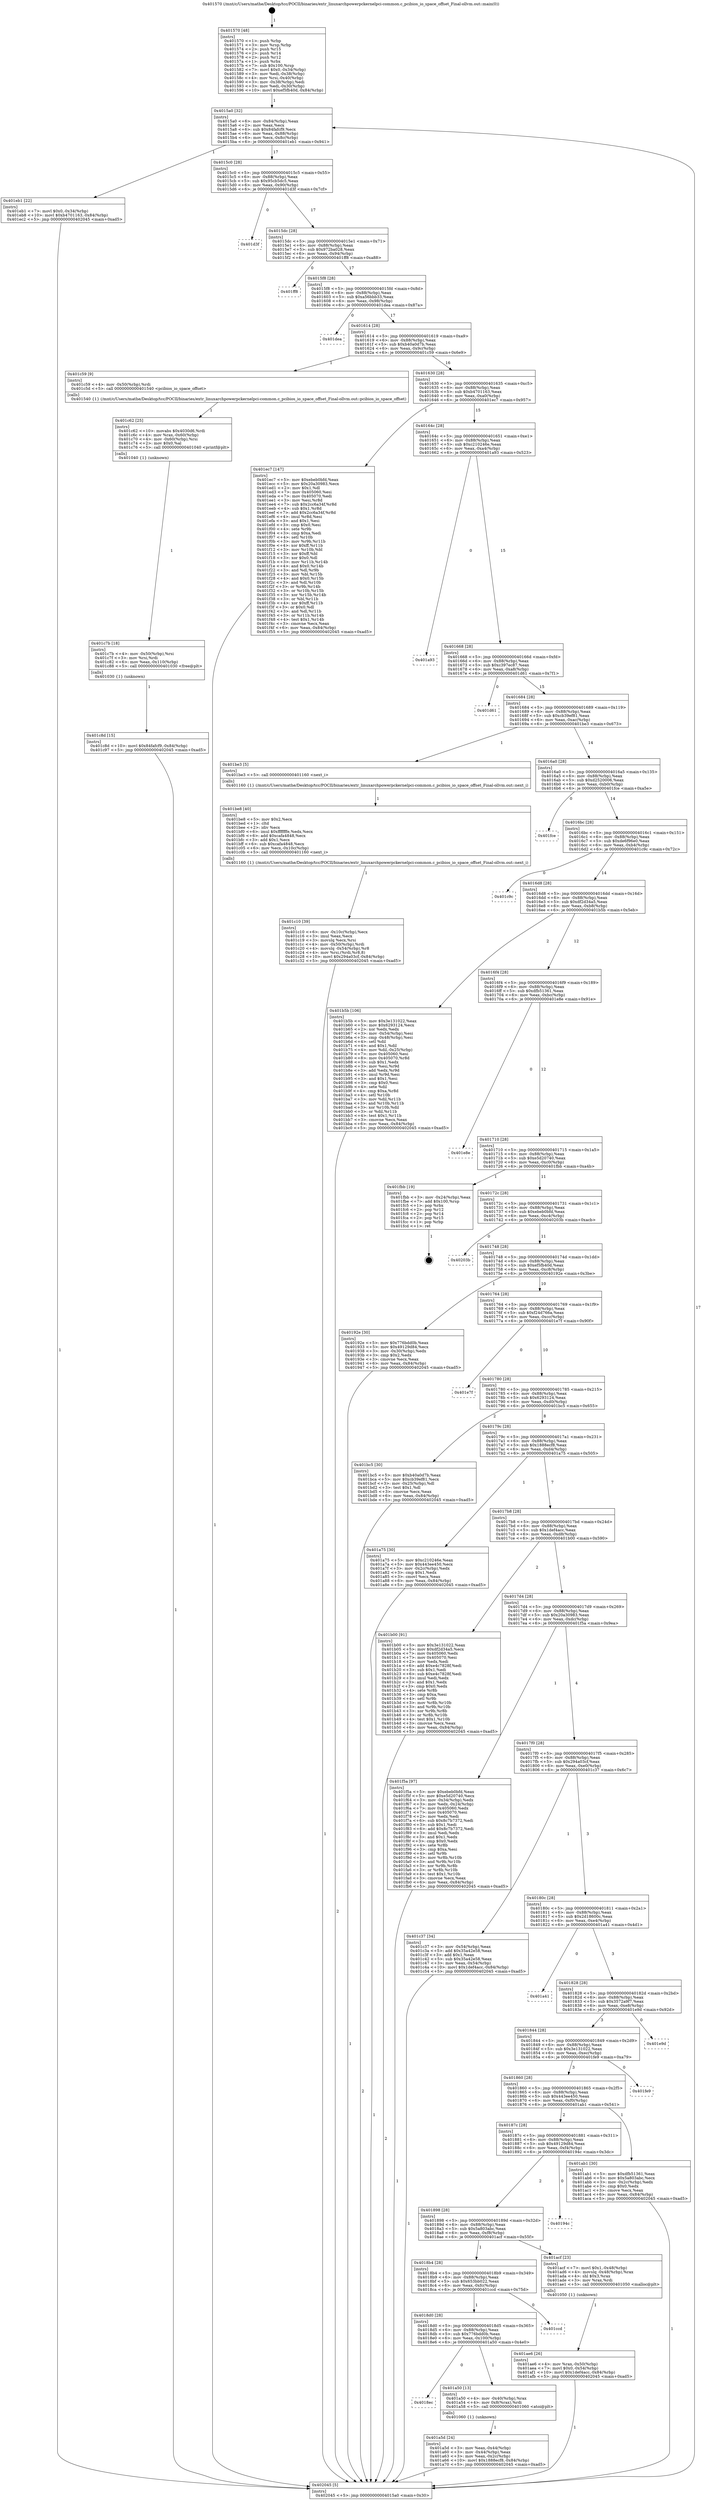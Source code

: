 digraph "0x401570" {
  label = "0x401570 (/mnt/c/Users/mathe/Desktop/tcc/POCII/binaries/extr_linuxarchpowerpckernelpci-common.c_pcibios_io_space_offset_Final-ollvm.out::main(0))"
  labelloc = "t"
  node[shape=record]

  Entry [label="",width=0.3,height=0.3,shape=circle,fillcolor=black,style=filled]
  "0x4015a0" [label="{
     0x4015a0 [32]\l
     | [instrs]\l
     &nbsp;&nbsp;0x4015a0 \<+6\>: mov -0x84(%rbp),%eax\l
     &nbsp;&nbsp;0x4015a6 \<+2\>: mov %eax,%ecx\l
     &nbsp;&nbsp;0x4015a8 \<+6\>: sub $0x84fafcf9,%ecx\l
     &nbsp;&nbsp;0x4015ae \<+6\>: mov %eax,-0x88(%rbp)\l
     &nbsp;&nbsp;0x4015b4 \<+6\>: mov %ecx,-0x8c(%rbp)\l
     &nbsp;&nbsp;0x4015ba \<+6\>: je 0000000000401eb1 \<main+0x941\>\l
  }"]
  "0x401eb1" [label="{
     0x401eb1 [22]\l
     | [instrs]\l
     &nbsp;&nbsp;0x401eb1 \<+7\>: movl $0x0,-0x34(%rbp)\l
     &nbsp;&nbsp;0x401eb8 \<+10\>: movl $0xb4701163,-0x84(%rbp)\l
     &nbsp;&nbsp;0x401ec2 \<+5\>: jmp 0000000000402045 \<main+0xad5\>\l
  }"]
  "0x4015c0" [label="{
     0x4015c0 [28]\l
     | [instrs]\l
     &nbsp;&nbsp;0x4015c0 \<+5\>: jmp 00000000004015c5 \<main+0x55\>\l
     &nbsp;&nbsp;0x4015c5 \<+6\>: mov -0x88(%rbp),%eax\l
     &nbsp;&nbsp;0x4015cb \<+5\>: sub $0x95cb5dc5,%eax\l
     &nbsp;&nbsp;0x4015d0 \<+6\>: mov %eax,-0x90(%rbp)\l
     &nbsp;&nbsp;0x4015d6 \<+6\>: je 0000000000401d3f \<main+0x7cf\>\l
  }"]
  Exit [label="",width=0.3,height=0.3,shape=circle,fillcolor=black,style=filled,peripheries=2]
  "0x401d3f" [label="{
     0x401d3f\l
  }", style=dashed]
  "0x4015dc" [label="{
     0x4015dc [28]\l
     | [instrs]\l
     &nbsp;&nbsp;0x4015dc \<+5\>: jmp 00000000004015e1 \<main+0x71\>\l
     &nbsp;&nbsp;0x4015e1 \<+6\>: mov -0x88(%rbp),%eax\l
     &nbsp;&nbsp;0x4015e7 \<+5\>: sub $0x972ba028,%eax\l
     &nbsp;&nbsp;0x4015ec \<+6\>: mov %eax,-0x94(%rbp)\l
     &nbsp;&nbsp;0x4015f2 \<+6\>: je 0000000000401ff8 \<main+0xa88\>\l
  }"]
  "0x401c8d" [label="{
     0x401c8d [15]\l
     | [instrs]\l
     &nbsp;&nbsp;0x401c8d \<+10\>: movl $0x84fafcf9,-0x84(%rbp)\l
     &nbsp;&nbsp;0x401c97 \<+5\>: jmp 0000000000402045 \<main+0xad5\>\l
  }"]
  "0x401ff8" [label="{
     0x401ff8\l
  }", style=dashed]
  "0x4015f8" [label="{
     0x4015f8 [28]\l
     | [instrs]\l
     &nbsp;&nbsp;0x4015f8 \<+5\>: jmp 00000000004015fd \<main+0x8d\>\l
     &nbsp;&nbsp;0x4015fd \<+6\>: mov -0x88(%rbp),%eax\l
     &nbsp;&nbsp;0x401603 \<+5\>: sub $0xa56bbb33,%eax\l
     &nbsp;&nbsp;0x401608 \<+6\>: mov %eax,-0x98(%rbp)\l
     &nbsp;&nbsp;0x40160e \<+6\>: je 0000000000401dea \<main+0x87a\>\l
  }"]
  "0x401c7b" [label="{
     0x401c7b [18]\l
     | [instrs]\l
     &nbsp;&nbsp;0x401c7b \<+4\>: mov -0x50(%rbp),%rsi\l
     &nbsp;&nbsp;0x401c7f \<+3\>: mov %rsi,%rdi\l
     &nbsp;&nbsp;0x401c82 \<+6\>: mov %eax,-0x110(%rbp)\l
     &nbsp;&nbsp;0x401c88 \<+5\>: call 0000000000401030 \<free@plt\>\l
     | [calls]\l
     &nbsp;&nbsp;0x401030 \{1\} (unknown)\l
  }"]
  "0x401dea" [label="{
     0x401dea\l
  }", style=dashed]
  "0x401614" [label="{
     0x401614 [28]\l
     | [instrs]\l
     &nbsp;&nbsp;0x401614 \<+5\>: jmp 0000000000401619 \<main+0xa9\>\l
     &nbsp;&nbsp;0x401619 \<+6\>: mov -0x88(%rbp),%eax\l
     &nbsp;&nbsp;0x40161f \<+5\>: sub $0xb40a0d7b,%eax\l
     &nbsp;&nbsp;0x401624 \<+6\>: mov %eax,-0x9c(%rbp)\l
     &nbsp;&nbsp;0x40162a \<+6\>: je 0000000000401c59 \<main+0x6e9\>\l
  }"]
  "0x401c62" [label="{
     0x401c62 [25]\l
     | [instrs]\l
     &nbsp;&nbsp;0x401c62 \<+10\>: movabs $0x4030d6,%rdi\l
     &nbsp;&nbsp;0x401c6c \<+4\>: mov %rax,-0x60(%rbp)\l
     &nbsp;&nbsp;0x401c70 \<+4\>: mov -0x60(%rbp),%rsi\l
     &nbsp;&nbsp;0x401c74 \<+2\>: mov $0x0,%al\l
     &nbsp;&nbsp;0x401c76 \<+5\>: call 0000000000401040 \<printf@plt\>\l
     | [calls]\l
     &nbsp;&nbsp;0x401040 \{1\} (unknown)\l
  }"]
  "0x401c59" [label="{
     0x401c59 [9]\l
     | [instrs]\l
     &nbsp;&nbsp;0x401c59 \<+4\>: mov -0x50(%rbp),%rdi\l
     &nbsp;&nbsp;0x401c5d \<+5\>: call 0000000000401540 \<pcibios_io_space_offset\>\l
     | [calls]\l
     &nbsp;&nbsp;0x401540 \{1\} (/mnt/c/Users/mathe/Desktop/tcc/POCII/binaries/extr_linuxarchpowerpckernelpci-common.c_pcibios_io_space_offset_Final-ollvm.out::pcibios_io_space_offset)\l
  }"]
  "0x401630" [label="{
     0x401630 [28]\l
     | [instrs]\l
     &nbsp;&nbsp;0x401630 \<+5\>: jmp 0000000000401635 \<main+0xc5\>\l
     &nbsp;&nbsp;0x401635 \<+6\>: mov -0x88(%rbp),%eax\l
     &nbsp;&nbsp;0x40163b \<+5\>: sub $0xb4701163,%eax\l
     &nbsp;&nbsp;0x401640 \<+6\>: mov %eax,-0xa0(%rbp)\l
     &nbsp;&nbsp;0x401646 \<+6\>: je 0000000000401ec7 \<main+0x957\>\l
  }"]
  "0x401c10" [label="{
     0x401c10 [39]\l
     | [instrs]\l
     &nbsp;&nbsp;0x401c10 \<+6\>: mov -0x10c(%rbp),%ecx\l
     &nbsp;&nbsp;0x401c16 \<+3\>: imul %eax,%ecx\l
     &nbsp;&nbsp;0x401c19 \<+3\>: movslq %ecx,%rsi\l
     &nbsp;&nbsp;0x401c1c \<+4\>: mov -0x50(%rbp),%rdi\l
     &nbsp;&nbsp;0x401c20 \<+4\>: movslq -0x54(%rbp),%r8\l
     &nbsp;&nbsp;0x401c24 \<+4\>: mov %rsi,(%rdi,%r8,8)\l
     &nbsp;&nbsp;0x401c28 \<+10\>: movl $0x294a03cf,-0x84(%rbp)\l
     &nbsp;&nbsp;0x401c32 \<+5\>: jmp 0000000000402045 \<main+0xad5\>\l
  }"]
  "0x401ec7" [label="{
     0x401ec7 [147]\l
     | [instrs]\l
     &nbsp;&nbsp;0x401ec7 \<+5\>: mov $0xebeb0bfd,%eax\l
     &nbsp;&nbsp;0x401ecc \<+5\>: mov $0x20a30983,%ecx\l
     &nbsp;&nbsp;0x401ed1 \<+2\>: mov $0x1,%dl\l
     &nbsp;&nbsp;0x401ed3 \<+7\>: mov 0x405060,%esi\l
     &nbsp;&nbsp;0x401eda \<+7\>: mov 0x405070,%edi\l
     &nbsp;&nbsp;0x401ee1 \<+3\>: mov %esi,%r8d\l
     &nbsp;&nbsp;0x401ee4 \<+7\>: sub $0x2cc6a34f,%r8d\l
     &nbsp;&nbsp;0x401eeb \<+4\>: sub $0x1,%r8d\l
     &nbsp;&nbsp;0x401eef \<+7\>: add $0x2cc6a34f,%r8d\l
     &nbsp;&nbsp;0x401ef6 \<+4\>: imul %r8d,%esi\l
     &nbsp;&nbsp;0x401efa \<+3\>: and $0x1,%esi\l
     &nbsp;&nbsp;0x401efd \<+3\>: cmp $0x0,%esi\l
     &nbsp;&nbsp;0x401f00 \<+4\>: sete %r9b\l
     &nbsp;&nbsp;0x401f04 \<+3\>: cmp $0xa,%edi\l
     &nbsp;&nbsp;0x401f07 \<+4\>: setl %r10b\l
     &nbsp;&nbsp;0x401f0b \<+3\>: mov %r9b,%r11b\l
     &nbsp;&nbsp;0x401f0e \<+4\>: xor $0xff,%r11b\l
     &nbsp;&nbsp;0x401f12 \<+3\>: mov %r10b,%bl\l
     &nbsp;&nbsp;0x401f15 \<+3\>: xor $0xff,%bl\l
     &nbsp;&nbsp;0x401f18 \<+3\>: xor $0x0,%dl\l
     &nbsp;&nbsp;0x401f1b \<+3\>: mov %r11b,%r14b\l
     &nbsp;&nbsp;0x401f1e \<+4\>: and $0x0,%r14b\l
     &nbsp;&nbsp;0x401f22 \<+3\>: and %dl,%r9b\l
     &nbsp;&nbsp;0x401f25 \<+3\>: mov %bl,%r15b\l
     &nbsp;&nbsp;0x401f28 \<+4\>: and $0x0,%r15b\l
     &nbsp;&nbsp;0x401f2c \<+3\>: and %dl,%r10b\l
     &nbsp;&nbsp;0x401f2f \<+3\>: or %r9b,%r14b\l
     &nbsp;&nbsp;0x401f32 \<+3\>: or %r10b,%r15b\l
     &nbsp;&nbsp;0x401f35 \<+3\>: xor %r15b,%r14b\l
     &nbsp;&nbsp;0x401f38 \<+3\>: or %bl,%r11b\l
     &nbsp;&nbsp;0x401f3b \<+4\>: xor $0xff,%r11b\l
     &nbsp;&nbsp;0x401f3f \<+3\>: or $0x0,%dl\l
     &nbsp;&nbsp;0x401f42 \<+3\>: and %dl,%r11b\l
     &nbsp;&nbsp;0x401f45 \<+3\>: or %r11b,%r14b\l
     &nbsp;&nbsp;0x401f48 \<+4\>: test $0x1,%r14b\l
     &nbsp;&nbsp;0x401f4c \<+3\>: cmovne %ecx,%eax\l
     &nbsp;&nbsp;0x401f4f \<+6\>: mov %eax,-0x84(%rbp)\l
     &nbsp;&nbsp;0x401f55 \<+5\>: jmp 0000000000402045 \<main+0xad5\>\l
  }"]
  "0x40164c" [label="{
     0x40164c [28]\l
     | [instrs]\l
     &nbsp;&nbsp;0x40164c \<+5\>: jmp 0000000000401651 \<main+0xe1\>\l
     &nbsp;&nbsp;0x401651 \<+6\>: mov -0x88(%rbp),%eax\l
     &nbsp;&nbsp;0x401657 \<+5\>: sub $0xc210246e,%eax\l
     &nbsp;&nbsp;0x40165c \<+6\>: mov %eax,-0xa4(%rbp)\l
     &nbsp;&nbsp;0x401662 \<+6\>: je 0000000000401a93 \<main+0x523\>\l
  }"]
  "0x401be8" [label="{
     0x401be8 [40]\l
     | [instrs]\l
     &nbsp;&nbsp;0x401be8 \<+5\>: mov $0x2,%ecx\l
     &nbsp;&nbsp;0x401bed \<+1\>: cltd\l
     &nbsp;&nbsp;0x401bee \<+2\>: idiv %ecx\l
     &nbsp;&nbsp;0x401bf0 \<+6\>: imul $0xfffffffe,%edx,%ecx\l
     &nbsp;&nbsp;0x401bf6 \<+6\>: add $0xcafa4848,%ecx\l
     &nbsp;&nbsp;0x401bfc \<+3\>: add $0x1,%ecx\l
     &nbsp;&nbsp;0x401bff \<+6\>: sub $0xcafa4848,%ecx\l
     &nbsp;&nbsp;0x401c05 \<+6\>: mov %ecx,-0x10c(%rbp)\l
     &nbsp;&nbsp;0x401c0b \<+5\>: call 0000000000401160 \<next_i\>\l
     | [calls]\l
     &nbsp;&nbsp;0x401160 \{1\} (/mnt/c/Users/mathe/Desktop/tcc/POCII/binaries/extr_linuxarchpowerpckernelpci-common.c_pcibios_io_space_offset_Final-ollvm.out::next_i)\l
  }"]
  "0x401a93" [label="{
     0x401a93\l
  }", style=dashed]
  "0x401668" [label="{
     0x401668 [28]\l
     | [instrs]\l
     &nbsp;&nbsp;0x401668 \<+5\>: jmp 000000000040166d \<main+0xfd\>\l
     &nbsp;&nbsp;0x40166d \<+6\>: mov -0x88(%rbp),%eax\l
     &nbsp;&nbsp;0x401673 \<+5\>: sub $0xc397ec87,%eax\l
     &nbsp;&nbsp;0x401678 \<+6\>: mov %eax,-0xa8(%rbp)\l
     &nbsp;&nbsp;0x40167e \<+6\>: je 0000000000401d61 \<main+0x7f1\>\l
  }"]
  "0x401ae6" [label="{
     0x401ae6 [26]\l
     | [instrs]\l
     &nbsp;&nbsp;0x401ae6 \<+4\>: mov %rax,-0x50(%rbp)\l
     &nbsp;&nbsp;0x401aea \<+7\>: movl $0x0,-0x54(%rbp)\l
     &nbsp;&nbsp;0x401af1 \<+10\>: movl $0x1def4acc,-0x84(%rbp)\l
     &nbsp;&nbsp;0x401afb \<+5\>: jmp 0000000000402045 \<main+0xad5\>\l
  }"]
  "0x401d61" [label="{
     0x401d61\l
  }", style=dashed]
  "0x401684" [label="{
     0x401684 [28]\l
     | [instrs]\l
     &nbsp;&nbsp;0x401684 \<+5\>: jmp 0000000000401689 \<main+0x119\>\l
     &nbsp;&nbsp;0x401689 \<+6\>: mov -0x88(%rbp),%eax\l
     &nbsp;&nbsp;0x40168f \<+5\>: sub $0xcb39ef81,%eax\l
     &nbsp;&nbsp;0x401694 \<+6\>: mov %eax,-0xac(%rbp)\l
     &nbsp;&nbsp;0x40169a \<+6\>: je 0000000000401be3 \<main+0x673\>\l
  }"]
  "0x401a5d" [label="{
     0x401a5d [24]\l
     | [instrs]\l
     &nbsp;&nbsp;0x401a5d \<+3\>: mov %eax,-0x44(%rbp)\l
     &nbsp;&nbsp;0x401a60 \<+3\>: mov -0x44(%rbp),%eax\l
     &nbsp;&nbsp;0x401a63 \<+3\>: mov %eax,-0x2c(%rbp)\l
     &nbsp;&nbsp;0x401a66 \<+10\>: movl $0x1888ecf8,-0x84(%rbp)\l
     &nbsp;&nbsp;0x401a70 \<+5\>: jmp 0000000000402045 \<main+0xad5\>\l
  }"]
  "0x401be3" [label="{
     0x401be3 [5]\l
     | [instrs]\l
     &nbsp;&nbsp;0x401be3 \<+5\>: call 0000000000401160 \<next_i\>\l
     | [calls]\l
     &nbsp;&nbsp;0x401160 \{1\} (/mnt/c/Users/mathe/Desktop/tcc/POCII/binaries/extr_linuxarchpowerpckernelpci-common.c_pcibios_io_space_offset_Final-ollvm.out::next_i)\l
  }"]
  "0x4016a0" [label="{
     0x4016a0 [28]\l
     | [instrs]\l
     &nbsp;&nbsp;0x4016a0 \<+5\>: jmp 00000000004016a5 \<main+0x135\>\l
     &nbsp;&nbsp;0x4016a5 \<+6\>: mov -0x88(%rbp),%eax\l
     &nbsp;&nbsp;0x4016ab \<+5\>: sub $0xd2520006,%eax\l
     &nbsp;&nbsp;0x4016b0 \<+6\>: mov %eax,-0xb0(%rbp)\l
     &nbsp;&nbsp;0x4016b6 \<+6\>: je 0000000000401fce \<main+0xa5e\>\l
  }"]
  "0x4018ec" [label="{
     0x4018ec\l
  }", style=dashed]
  "0x401fce" [label="{
     0x401fce\l
  }", style=dashed]
  "0x4016bc" [label="{
     0x4016bc [28]\l
     | [instrs]\l
     &nbsp;&nbsp;0x4016bc \<+5\>: jmp 00000000004016c1 \<main+0x151\>\l
     &nbsp;&nbsp;0x4016c1 \<+6\>: mov -0x88(%rbp),%eax\l
     &nbsp;&nbsp;0x4016c7 \<+5\>: sub $0xde6f96e0,%eax\l
     &nbsp;&nbsp;0x4016cc \<+6\>: mov %eax,-0xb4(%rbp)\l
     &nbsp;&nbsp;0x4016d2 \<+6\>: je 0000000000401c9c \<main+0x72c\>\l
  }"]
  "0x401a50" [label="{
     0x401a50 [13]\l
     | [instrs]\l
     &nbsp;&nbsp;0x401a50 \<+4\>: mov -0x40(%rbp),%rax\l
     &nbsp;&nbsp;0x401a54 \<+4\>: mov 0x8(%rax),%rdi\l
     &nbsp;&nbsp;0x401a58 \<+5\>: call 0000000000401060 \<atoi@plt\>\l
     | [calls]\l
     &nbsp;&nbsp;0x401060 \{1\} (unknown)\l
  }"]
  "0x401c9c" [label="{
     0x401c9c\l
  }", style=dashed]
  "0x4016d8" [label="{
     0x4016d8 [28]\l
     | [instrs]\l
     &nbsp;&nbsp;0x4016d8 \<+5\>: jmp 00000000004016dd \<main+0x16d\>\l
     &nbsp;&nbsp;0x4016dd \<+6\>: mov -0x88(%rbp),%eax\l
     &nbsp;&nbsp;0x4016e3 \<+5\>: sub $0xdf2d34a5,%eax\l
     &nbsp;&nbsp;0x4016e8 \<+6\>: mov %eax,-0xb8(%rbp)\l
     &nbsp;&nbsp;0x4016ee \<+6\>: je 0000000000401b5b \<main+0x5eb\>\l
  }"]
  "0x4018d0" [label="{
     0x4018d0 [28]\l
     | [instrs]\l
     &nbsp;&nbsp;0x4018d0 \<+5\>: jmp 00000000004018d5 \<main+0x365\>\l
     &nbsp;&nbsp;0x4018d5 \<+6\>: mov -0x88(%rbp),%eax\l
     &nbsp;&nbsp;0x4018db \<+5\>: sub $0x776bdd0b,%eax\l
     &nbsp;&nbsp;0x4018e0 \<+6\>: mov %eax,-0x100(%rbp)\l
     &nbsp;&nbsp;0x4018e6 \<+6\>: je 0000000000401a50 \<main+0x4e0\>\l
  }"]
  "0x401b5b" [label="{
     0x401b5b [106]\l
     | [instrs]\l
     &nbsp;&nbsp;0x401b5b \<+5\>: mov $0x3e131022,%eax\l
     &nbsp;&nbsp;0x401b60 \<+5\>: mov $0x6293124,%ecx\l
     &nbsp;&nbsp;0x401b65 \<+2\>: xor %edx,%edx\l
     &nbsp;&nbsp;0x401b67 \<+3\>: mov -0x54(%rbp),%esi\l
     &nbsp;&nbsp;0x401b6a \<+3\>: cmp -0x48(%rbp),%esi\l
     &nbsp;&nbsp;0x401b6d \<+4\>: setl %dil\l
     &nbsp;&nbsp;0x401b71 \<+4\>: and $0x1,%dil\l
     &nbsp;&nbsp;0x401b75 \<+4\>: mov %dil,-0x25(%rbp)\l
     &nbsp;&nbsp;0x401b79 \<+7\>: mov 0x405060,%esi\l
     &nbsp;&nbsp;0x401b80 \<+8\>: mov 0x405070,%r8d\l
     &nbsp;&nbsp;0x401b88 \<+3\>: sub $0x1,%edx\l
     &nbsp;&nbsp;0x401b8b \<+3\>: mov %esi,%r9d\l
     &nbsp;&nbsp;0x401b8e \<+3\>: add %edx,%r9d\l
     &nbsp;&nbsp;0x401b91 \<+4\>: imul %r9d,%esi\l
     &nbsp;&nbsp;0x401b95 \<+3\>: and $0x1,%esi\l
     &nbsp;&nbsp;0x401b98 \<+3\>: cmp $0x0,%esi\l
     &nbsp;&nbsp;0x401b9b \<+4\>: sete %dil\l
     &nbsp;&nbsp;0x401b9f \<+4\>: cmp $0xa,%r8d\l
     &nbsp;&nbsp;0x401ba3 \<+4\>: setl %r10b\l
     &nbsp;&nbsp;0x401ba7 \<+3\>: mov %dil,%r11b\l
     &nbsp;&nbsp;0x401baa \<+3\>: and %r10b,%r11b\l
     &nbsp;&nbsp;0x401bad \<+3\>: xor %r10b,%dil\l
     &nbsp;&nbsp;0x401bb0 \<+3\>: or %dil,%r11b\l
     &nbsp;&nbsp;0x401bb3 \<+4\>: test $0x1,%r11b\l
     &nbsp;&nbsp;0x401bb7 \<+3\>: cmovne %ecx,%eax\l
     &nbsp;&nbsp;0x401bba \<+6\>: mov %eax,-0x84(%rbp)\l
     &nbsp;&nbsp;0x401bc0 \<+5\>: jmp 0000000000402045 \<main+0xad5\>\l
  }"]
  "0x4016f4" [label="{
     0x4016f4 [28]\l
     | [instrs]\l
     &nbsp;&nbsp;0x4016f4 \<+5\>: jmp 00000000004016f9 \<main+0x189\>\l
     &nbsp;&nbsp;0x4016f9 \<+6\>: mov -0x88(%rbp),%eax\l
     &nbsp;&nbsp;0x4016ff \<+5\>: sub $0xdfb51361,%eax\l
     &nbsp;&nbsp;0x401704 \<+6\>: mov %eax,-0xbc(%rbp)\l
     &nbsp;&nbsp;0x40170a \<+6\>: je 0000000000401e8e \<main+0x91e\>\l
  }"]
  "0x401ccd" [label="{
     0x401ccd\l
  }", style=dashed]
  "0x401e8e" [label="{
     0x401e8e\l
  }", style=dashed]
  "0x401710" [label="{
     0x401710 [28]\l
     | [instrs]\l
     &nbsp;&nbsp;0x401710 \<+5\>: jmp 0000000000401715 \<main+0x1a5\>\l
     &nbsp;&nbsp;0x401715 \<+6\>: mov -0x88(%rbp),%eax\l
     &nbsp;&nbsp;0x40171b \<+5\>: sub $0xe5d20740,%eax\l
     &nbsp;&nbsp;0x401720 \<+6\>: mov %eax,-0xc0(%rbp)\l
     &nbsp;&nbsp;0x401726 \<+6\>: je 0000000000401fbb \<main+0xa4b\>\l
  }"]
  "0x4018b4" [label="{
     0x4018b4 [28]\l
     | [instrs]\l
     &nbsp;&nbsp;0x4018b4 \<+5\>: jmp 00000000004018b9 \<main+0x349\>\l
     &nbsp;&nbsp;0x4018b9 \<+6\>: mov -0x88(%rbp),%eax\l
     &nbsp;&nbsp;0x4018bf \<+5\>: sub $0x653bb022,%eax\l
     &nbsp;&nbsp;0x4018c4 \<+6\>: mov %eax,-0xfc(%rbp)\l
     &nbsp;&nbsp;0x4018ca \<+6\>: je 0000000000401ccd \<main+0x75d\>\l
  }"]
  "0x401fbb" [label="{
     0x401fbb [19]\l
     | [instrs]\l
     &nbsp;&nbsp;0x401fbb \<+3\>: mov -0x24(%rbp),%eax\l
     &nbsp;&nbsp;0x401fbe \<+7\>: add $0x100,%rsp\l
     &nbsp;&nbsp;0x401fc5 \<+1\>: pop %rbx\l
     &nbsp;&nbsp;0x401fc6 \<+2\>: pop %r12\l
     &nbsp;&nbsp;0x401fc8 \<+2\>: pop %r14\l
     &nbsp;&nbsp;0x401fca \<+2\>: pop %r15\l
     &nbsp;&nbsp;0x401fcc \<+1\>: pop %rbp\l
     &nbsp;&nbsp;0x401fcd \<+1\>: ret\l
  }"]
  "0x40172c" [label="{
     0x40172c [28]\l
     | [instrs]\l
     &nbsp;&nbsp;0x40172c \<+5\>: jmp 0000000000401731 \<main+0x1c1\>\l
     &nbsp;&nbsp;0x401731 \<+6\>: mov -0x88(%rbp),%eax\l
     &nbsp;&nbsp;0x401737 \<+5\>: sub $0xebeb0bfd,%eax\l
     &nbsp;&nbsp;0x40173c \<+6\>: mov %eax,-0xc4(%rbp)\l
     &nbsp;&nbsp;0x401742 \<+6\>: je 000000000040203b \<main+0xacb\>\l
  }"]
  "0x401acf" [label="{
     0x401acf [23]\l
     | [instrs]\l
     &nbsp;&nbsp;0x401acf \<+7\>: movl $0x1,-0x48(%rbp)\l
     &nbsp;&nbsp;0x401ad6 \<+4\>: movslq -0x48(%rbp),%rax\l
     &nbsp;&nbsp;0x401ada \<+4\>: shl $0x3,%rax\l
     &nbsp;&nbsp;0x401ade \<+3\>: mov %rax,%rdi\l
     &nbsp;&nbsp;0x401ae1 \<+5\>: call 0000000000401050 \<malloc@plt\>\l
     | [calls]\l
     &nbsp;&nbsp;0x401050 \{1\} (unknown)\l
  }"]
  "0x40203b" [label="{
     0x40203b\l
  }", style=dashed]
  "0x401748" [label="{
     0x401748 [28]\l
     | [instrs]\l
     &nbsp;&nbsp;0x401748 \<+5\>: jmp 000000000040174d \<main+0x1dd\>\l
     &nbsp;&nbsp;0x40174d \<+6\>: mov -0x88(%rbp),%eax\l
     &nbsp;&nbsp;0x401753 \<+5\>: sub $0xef5fb40d,%eax\l
     &nbsp;&nbsp;0x401758 \<+6\>: mov %eax,-0xc8(%rbp)\l
     &nbsp;&nbsp;0x40175e \<+6\>: je 000000000040192e \<main+0x3be\>\l
  }"]
  "0x401898" [label="{
     0x401898 [28]\l
     | [instrs]\l
     &nbsp;&nbsp;0x401898 \<+5\>: jmp 000000000040189d \<main+0x32d\>\l
     &nbsp;&nbsp;0x40189d \<+6\>: mov -0x88(%rbp),%eax\l
     &nbsp;&nbsp;0x4018a3 \<+5\>: sub $0x5a803abc,%eax\l
     &nbsp;&nbsp;0x4018a8 \<+6\>: mov %eax,-0xf8(%rbp)\l
     &nbsp;&nbsp;0x4018ae \<+6\>: je 0000000000401acf \<main+0x55f\>\l
  }"]
  "0x40192e" [label="{
     0x40192e [30]\l
     | [instrs]\l
     &nbsp;&nbsp;0x40192e \<+5\>: mov $0x776bdd0b,%eax\l
     &nbsp;&nbsp;0x401933 \<+5\>: mov $0x49129d84,%ecx\l
     &nbsp;&nbsp;0x401938 \<+3\>: mov -0x30(%rbp),%edx\l
     &nbsp;&nbsp;0x40193b \<+3\>: cmp $0x2,%edx\l
     &nbsp;&nbsp;0x40193e \<+3\>: cmovne %ecx,%eax\l
     &nbsp;&nbsp;0x401941 \<+6\>: mov %eax,-0x84(%rbp)\l
     &nbsp;&nbsp;0x401947 \<+5\>: jmp 0000000000402045 \<main+0xad5\>\l
  }"]
  "0x401764" [label="{
     0x401764 [28]\l
     | [instrs]\l
     &nbsp;&nbsp;0x401764 \<+5\>: jmp 0000000000401769 \<main+0x1f9\>\l
     &nbsp;&nbsp;0x401769 \<+6\>: mov -0x88(%rbp),%eax\l
     &nbsp;&nbsp;0x40176f \<+5\>: sub $0xf24d766a,%eax\l
     &nbsp;&nbsp;0x401774 \<+6\>: mov %eax,-0xcc(%rbp)\l
     &nbsp;&nbsp;0x40177a \<+6\>: je 0000000000401e7f \<main+0x90f\>\l
  }"]
  "0x402045" [label="{
     0x402045 [5]\l
     | [instrs]\l
     &nbsp;&nbsp;0x402045 \<+5\>: jmp 00000000004015a0 \<main+0x30\>\l
  }"]
  "0x401570" [label="{
     0x401570 [48]\l
     | [instrs]\l
     &nbsp;&nbsp;0x401570 \<+1\>: push %rbp\l
     &nbsp;&nbsp;0x401571 \<+3\>: mov %rsp,%rbp\l
     &nbsp;&nbsp;0x401574 \<+2\>: push %r15\l
     &nbsp;&nbsp;0x401576 \<+2\>: push %r14\l
     &nbsp;&nbsp;0x401578 \<+2\>: push %r12\l
     &nbsp;&nbsp;0x40157a \<+1\>: push %rbx\l
     &nbsp;&nbsp;0x40157b \<+7\>: sub $0x100,%rsp\l
     &nbsp;&nbsp;0x401582 \<+7\>: movl $0x0,-0x34(%rbp)\l
     &nbsp;&nbsp;0x401589 \<+3\>: mov %edi,-0x38(%rbp)\l
     &nbsp;&nbsp;0x40158c \<+4\>: mov %rsi,-0x40(%rbp)\l
     &nbsp;&nbsp;0x401590 \<+3\>: mov -0x38(%rbp),%edi\l
     &nbsp;&nbsp;0x401593 \<+3\>: mov %edi,-0x30(%rbp)\l
     &nbsp;&nbsp;0x401596 \<+10\>: movl $0xef5fb40d,-0x84(%rbp)\l
  }"]
  "0x40194c" [label="{
     0x40194c\l
  }", style=dashed]
  "0x401e7f" [label="{
     0x401e7f\l
  }", style=dashed]
  "0x401780" [label="{
     0x401780 [28]\l
     | [instrs]\l
     &nbsp;&nbsp;0x401780 \<+5\>: jmp 0000000000401785 \<main+0x215\>\l
     &nbsp;&nbsp;0x401785 \<+6\>: mov -0x88(%rbp),%eax\l
     &nbsp;&nbsp;0x40178b \<+5\>: sub $0x6293124,%eax\l
     &nbsp;&nbsp;0x401790 \<+6\>: mov %eax,-0xd0(%rbp)\l
     &nbsp;&nbsp;0x401796 \<+6\>: je 0000000000401bc5 \<main+0x655\>\l
  }"]
  "0x40187c" [label="{
     0x40187c [28]\l
     | [instrs]\l
     &nbsp;&nbsp;0x40187c \<+5\>: jmp 0000000000401881 \<main+0x311\>\l
     &nbsp;&nbsp;0x401881 \<+6\>: mov -0x88(%rbp),%eax\l
     &nbsp;&nbsp;0x401887 \<+5\>: sub $0x49129d84,%eax\l
     &nbsp;&nbsp;0x40188c \<+6\>: mov %eax,-0xf4(%rbp)\l
     &nbsp;&nbsp;0x401892 \<+6\>: je 000000000040194c \<main+0x3dc\>\l
  }"]
  "0x401bc5" [label="{
     0x401bc5 [30]\l
     | [instrs]\l
     &nbsp;&nbsp;0x401bc5 \<+5\>: mov $0xb40a0d7b,%eax\l
     &nbsp;&nbsp;0x401bca \<+5\>: mov $0xcb39ef81,%ecx\l
     &nbsp;&nbsp;0x401bcf \<+3\>: mov -0x25(%rbp),%dl\l
     &nbsp;&nbsp;0x401bd2 \<+3\>: test $0x1,%dl\l
     &nbsp;&nbsp;0x401bd5 \<+3\>: cmovne %ecx,%eax\l
     &nbsp;&nbsp;0x401bd8 \<+6\>: mov %eax,-0x84(%rbp)\l
     &nbsp;&nbsp;0x401bde \<+5\>: jmp 0000000000402045 \<main+0xad5\>\l
  }"]
  "0x40179c" [label="{
     0x40179c [28]\l
     | [instrs]\l
     &nbsp;&nbsp;0x40179c \<+5\>: jmp 00000000004017a1 \<main+0x231\>\l
     &nbsp;&nbsp;0x4017a1 \<+6\>: mov -0x88(%rbp),%eax\l
     &nbsp;&nbsp;0x4017a7 \<+5\>: sub $0x1888ecf8,%eax\l
     &nbsp;&nbsp;0x4017ac \<+6\>: mov %eax,-0xd4(%rbp)\l
     &nbsp;&nbsp;0x4017b2 \<+6\>: je 0000000000401a75 \<main+0x505\>\l
  }"]
  "0x401ab1" [label="{
     0x401ab1 [30]\l
     | [instrs]\l
     &nbsp;&nbsp;0x401ab1 \<+5\>: mov $0xdfb51361,%eax\l
     &nbsp;&nbsp;0x401ab6 \<+5\>: mov $0x5a803abc,%ecx\l
     &nbsp;&nbsp;0x401abb \<+3\>: mov -0x2c(%rbp),%edx\l
     &nbsp;&nbsp;0x401abe \<+3\>: cmp $0x0,%edx\l
     &nbsp;&nbsp;0x401ac1 \<+3\>: cmove %ecx,%eax\l
     &nbsp;&nbsp;0x401ac4 \<+6\>: mov %eax,-0x84(%rbp)\l
     &nbsp;&nbsp;0x401aca \<+5\>: jmp 0000000000402045 \<main+0xad5\>\l
  }"]
  "0x401a75" [label="{
     0x401a75 [30]\l
     | [instrs]\l
     &nbsp;&nbsp;0x401a75 \<+5\>: mov $0xc210246e,%eax\l
     &nbsp;&nbsp;0x401a7a \<+5\>: mov $0x443ee450,%ecx\l
     &nbsp;&nbsp;0x401a7f \<+3\>: mov -0x2c(%rbp),%edx\l
     &nbsp;&nbsp;0x401a82 \<+3\>: cmp $0x1,%edx\l
     &nbsp;&nbsp;0x401a85 \<+3\>: cmovl %ecx,%eax\l
     &nbsp;&nbsp;0x401a88 \<+6\>: mov %eax,-0x84(%rbp)\l
     &nbsp;&nbsp;0x401a8e \<+5\>: jmp 0000000000402045 \<main+0xad5\>\l
  }"]
  "0x4017b8" [label="{
     0x4017b8 [28]\l
     | [instrs]\l
     &nbsp;&nbsp;0x4017b8 \<+5\>: jmp 00000000004017bd \<main+0x24d\>\l
     &nbsp;&nbsp;0x4017bd \<+6\>: mov -0x88(%rbp),%eax\l
     &nbsp;&nbsp;0x4017c3 \<+5\>: sub $0x1def4acc,%eax\l
     &nbsp;&nbsp;0x4017c8 \<+6\>: mov %eax,-0xd8(%rbp)\l
     &nbsp;&nbsp;0x4017ce \<+6\>: je 0000000000401b00 \<main+0x590\>\l
  }"]
  "0x401860" [label="{
     0x401860 [28]\l
     | [instrs]\l
     &nbsp;&nbsp;0x401860 \<+5\>: jmp 0000000000401865 \<main+0x2f5\>\l
     &nbsp;&nbsp;0x401865 \<+6\>: mov -0x88(%rbp),%eax\l
     &nbsp;&nbsp;0x40186b \<+5\>: sub $0x443ee450,%eax\l
     &nbsp;&nbsp;0x401870 \<+6\>: mov %eax,-0xf0(%rbp)\l
     &nbsp;&nbsp;0x401876 \<+6\>: je 0000000000401ab1 \<main+0x541\>\l
  }"]
  "0x401b00" [label="{
     0x401b00 [91]\l
     | [instrs]\l
     &nbsp;&nbsp;0x401b00 \<+5\>: mov $0x3e131022,%eax\l
     &nbsp;&nbsp;0x401b05 \<+5\>: mov $0xdf2d34a5,%ecx\l
     &nbsp;&nbsp;0x401b0a \<+7\>: mov 0x405060,%edx\l
     &nbsp;&nbsp;0x401b11 \<+7\>: mov 0x405070,%esi\l
     &nbsp;&nbsp;0x401b18 \<+2\>: mov %edx,%edi\l
     &nbsp;&nbsp;0x401b1a \<+6\>: add $0xe4c7828f,%edi\l
     &nbsp;&nbsp;0x401b20 \<+3\>: sub $0x1,%edi\l
     &nbsp;&nbsp;0x401b23 \<+6\>: sub $0xe4c7828f,%edi\l
     &nbsp;&nbsp;0x401b29 \<+3\>: imul %edi,%edx\l
     &nbsp;&nbsp;0x401b2c \<+3\>: and $0x1,%edx\l
     &nbsp;&nbsp;0x401b2f \<+3\>: cmp $0x0,%edx\l
     &nbsp;&nbsp;0x401b32 \<+4\>: sete %r8b\l
     &nbsp;&nbsp;0x401b36 \<+3\>: cmp $0xa,%esi\l
     &nbsp;&nbsp;0x401b39 \<+4\>: setl %r9b\l
     &nbsp;&nbsp;0x401b3d \<+3\>: mov %r8b,%r10b\l
     &nbsp;&nbsp;0x401b40 \<+3\>: and %r9b,%r10b\l
     &nbsp;&nbsp;0x401b43 \<+3\>: xor %r9b,%r8b\l
     &nbsp;&nbsp;0x401b46 \<+3\>: or %r8b,%r10b\l
     &nbsp;&nbsp;0x401b49 \<+4\>: test $0x1,%r10b\l
     &nbsp;&nbsp;0x401b4d \<+3\>: cmovne %ecx,%eax\l
     &nbsp;&nbsp;0x401b50 \<+6\>: mov %eax,-0x84(%rbp)\l
     &nbsp;&nbsp;0x401b56 \<+5\>: jmp 0000000000402045 \<main+0xad5\>\l
  }"]
  "0x4017d4" [label="{
     0x4017d4 [28]\l
     | [instrs]\l
     &nbsp;&nbsp;0x4017d4 \<+5\>: jmp 00000000004017d9 \<main+0x269\>\l
     &nbsp;&nbsp;0x4017d9 \<+6\>: mov -0x88(%rbp),%eax\l
     &nbsp;&nbsp;0x4017df \<+5\>: sub $0x20a30983,%eax\l
     &nbsp;&nbsp;0x4017e4 \<+6\>: mov %eax,-0xdc(%rbp)\l
     &nbsp;&nbsp;0x4017ea \<+6\>: je 0000000000401f5a \<main+0x9ea\>\l
  }"]
  "0x401fe9" [label="{
     0x401fe9\l
  }", style=dashed]
  "0x401f5a" [label="{
     0x401f5a [97]\l
     | [instrs]\l
     &nbsp;&nbsp;0x401f5a \<+5\>: mov $0xebeb0bfd,%eax\l
     &nbsp;&nbsp;0x401f5f \<+5\>: mov $0xe5d20740,%ecx\l
     &nbsp;&nbsp;0x401f64 \<+3\>: mov -0x34(%rbp),%edx\l
     &nbsp;&nbsp;0x401f67 \<+3\>: mov %edx,-0x24(%rbp)\l
     &nbsp;&nbsp;0x401f6a \<+7\>: mov 0x405060,%edx\l
     &nbsp;&nbsp;0x401f71 \<+7\>: mov 0x405070,%esi\l
     &nbsp;&nbsp;0x401f78 \<+2\>: mov %edx,%edi\l
     &nbsp;&nbsp;0x401f7a \<+6\>: sub $0x8c7b7372,%edi\l
     &nbsp;&nbsp;0x401f80 \<+3\>: sub $0x1,%edi\l
     &nbsp;&nbsp;0x401f83 \<+6\>: add $0x8c7b7372,%edi\l
     &nbsp;&nbsp;0x401f89 \<+3\>: imul %edi,%edx\l
     &nbsp;&nbsp;0x401f8c \<+3\>: and $0x1,%edx\l
     &nbsp;&nbsp;0x401f8f \<+3\>: cmp $0x0,%edx\l
     &nbsp;&nbsp;0x401f92 \<+4\>: sete %r8b\l
     &nbsp;&nbsp;0x401f96 \<+3\>: cmp $0xa,%esi\l
     &nbsp;&nbsp;0x401f99 \<+4\>: setl %r9b\l
     &nbsp;&nbsp;0x401f9d \<+3\>: mov %r8b,%r10b\l
     &nbsp;&nbsp;0x401fa0 \<+3\>: and %r9b,%r10b\l
     &nbsp;&nbsp;0x401fa3 \<+3\>: xor %r9b,%r8b\l
     &nbsp;&nbsp;0x401fa6 \<+3\>: or %r8b,%r10b\l
     &nbsp;&nbsp;0x401fa9 \<+4\>: test $0x1,%r10b\l
     &nbsp;&nbsp;0x401fad \<+3\>: cmovne %ecx,%eax\l
     &nbsp;&nbsp;0x401fb0 \<+6\>: mov %eax,-0x84(%rbp)\l
     &nbsp;&nbsp;0x401fb6 \<+5\>: jmp 0000000000402045 \<main+0xad5\>\l
  }"]
  "0x4017f0" [label="{
     0x4017f0 [28]\l
     | [instrs]\l
     &nbsp;&nbsp;0x4017f0 \<+5\>: jmp 00000000004017f5 \<main+0x285\>\l
     &nbsp;&nbsp;0x4017f5 \<+6\>: mov -0x88(%rbp),%eax\l
     &nbsp;&nbsp;0x4017fb \<+5\>: sub $0x294a03cf,%eax\l
     &nbsp;&nbsp;0x401800 \<+6\>: mov %eax,-0xe0(%rbp)\l
     &nbsp;&nbsp;0x401806 \<+6\>: je 0000000000401c37 \<main+0x6c7\>\l
  }"]
  "0x401844" [label="{
     0x401844 [28]\l
     | [instrs]\l
     &nbsp;&nbsp;0x401844 \<+5\>: jmp 0000000000401849 \<main+0x2d9\>\l
     &nbsp;&nbsp;0x401849 \<+6\>: mov -0x88(%rbp),%eax\l
     &nbsp;&nbsp;0x40184f \<+5\>: sub $0x3e131022,%eax\l
     &nbsp;&nbsp;0x401854 \<+6\>: mov %eax,-0xec(%rbp)\l
     &nbsp;&nbsp;0x40185a \<+6\>: je 0000000000401fe9 \<main+0xa79\>\l
  }"]
  "0x401c37" [label="{
     0x401c37 [34]\l
     | [instrs]\l
     &nbsp;&nbsp;0x401c37 \<+3\>: mov -0x54(%rbp),%eax\l
     &nbsp;&nbsp;0x401c3a \<+5\>: add $0x35a42e58,%eax\l
     &nbsp;&nbsp;0x401c3f \<+3\>: add $0x1,%eax\l
     &nbsp;&nbsp;0x401c42 \<+5\>: sub $0x35a42e58,%eax\l
     &nbsp;&nbsp;0x401c47 \<+3\>: mov %eax,-0x54(%rbp)\l
     &nbsp;&nbsp;0x401c4a \<+10\>: movl $0x1def4acc,-0x84(%rbp)\l
     &nbsp;&nbsp;0x401c54 \<+5\>: jmp 0000000000402045 \<main+0xad5\>\l
  }"]
  "0x40180c" [label="{
     0x40180c [28]\l
     | [instrs]\l
     &nbsp;&nbsp;0x40180c \<+5\>: jmp 0000000000401811 \<main+0x2a1\>\l
     &nbsp;&nbsp;0x401811 \<+6\>: mov -0x88(%rbp),%eax\l
     &nbsp;&nbsp;0x401817 \<+5\>: sub $0x2d18600c,%eax\l
     &nbsp;&nbsp;0x40181c \<+6\>: mov %eax,-0xe4(%rbp)\l
     &nbsp;&nbsp;0x401822 \<+6\>: je 0000000000401a41 \<main+0x4d1\>\l
  }"]
  "0x401e9d" [label="{
     0x401e9d\l
  }", style=dashed]
  "0x401a41" [label="{
     0x401a41\l
  }", style=dashed]
  "0x401828" [label="{
     0x401828 [28]\l
     | [instrs]\l
     &nbsp;&nbsp;0x401828 \<+5\>: jmp 000000000040182d \<main+0x2bd\>\l
     &nbsp;&nbsp;0x40182d \<+6\>: mov -0x88(%rbp),%eax\l
     &nbsp;&nbsp;0x401833 \<+5\>: sub $0x3572a9f7,%eax\l
     &nbsp;&nbsp;0x401838 \<+6\>: mov %eax,-0xe8(%rbp)\l
     &nbsp;&nbsp;0x40183e \<+6\>: je 0000000000401e9d \<main+0x92d\>\l
  }"]
  Entry -> "0x401570" [label=" 1"]
  "0x4015a0" -> "0x401eb1" [label=" 1"]
  "0x4015a0" -> "0x4015c0" [label=" 17"]
  "0x401fbb" -> Exit [label=" 1"]
  "0x4015c0" -> "0x401d3f" [label=" 0"]
  "0x4015c0" -> "0x4015dc" [label=" 17"]
  "0x401f5a" -> "0x402045" [label=" 1"]
  "0x4015dc" -> "0x401ff8" [label=" 0"]
  "0x4015dc" -> "0x4015f8" [label=" 17"]
  "0x401ec7" -> "0x402045" [label=" 1"]
  "0x4015f8" -> "0x401dea" [label=" 0"]
  "0x4015f8" -> "0x401614" [label=" 17"]
  "0x401eb1" -> "0x402045" [label=" 1"]
  "0x401614" -> "0x401c59" [label=" 1"]
  "0x401614" -> "0x401630" [label=" 16"]
  "0x401c8d" -> "0x402045" [label=" 1"]
  "0x401630" -> "0x401ec7" [label=" 1"]
  "0x401630" -> "0x40164c" [label=" 15"]
  "0x401c7b" -> "0x401c8d" [label=" 1"]
  "0x40164c" -> "0x401a93" [label=" 0"]
  "0x40164c" -> "0x401668" [label=" 15"]
  "0x401c62" -> "0x401c7b" [label=" 1"]
  "0x401668" -> "0x401d61" [label=" 0"]
  "0x401668" -> "0x401684" [label=" 15"]
  "0x401c59" -> "0x401c62" [label=" 1"]
  "0x401684" -> "0x401be3" [label=" 1"]
  "0x401684" -> "0x4016a0" [label=" 14"]
  "0x401c37" -> "0x402045" [label=" 1"]
  "0x4016a0" -> "0x401fce" [label=" 0"]
  "0x4016a0" -> "0x4016bc" [label=" 14"]
  "0x401c10" -> "0x402045" [label=" 1"]
  "0x4016bc" -> "0x401c9c" [label=" 0"]
  "0x4016bc" -> "0x4016d8" [label=" 14"]
  "0x401be8" -> "0x401c10" [label=" 1"]
  "0x4016d8" -> "0x401b5b" [label=" 2"]
  "0x4016d8" -> "0x4016f4" [label=" 12"]
  "0x401bc5" -> "0x402045" [label=" 2"]
  "0x4016f4" -> "0x401e8e" [label=" 0"]
  "0x4016f4" -> "0x401710" [label=" 12"]
  "0x401b5b" -> "0x402045" [label=" 2"]
  "0x401710" -> "0x401fbb" [label=" 1"]
  "0x401710" -> "0x40172c" [label=" 11"]
  "0x401ae6" -> "0x402045" [label=" 1"]
  "0x40172c" -> "0x40203b" [label=" 0"]
  "0x40172c" -> "0x401748" [label=" 11"]
  "0x401acf" -> "0x401ae6" [label=" 1"]
  "0x401748" -> "0x40192e" [label=" 1"]
  "0x401748" -> "0x401764" [label=" 10"]
  "0x40192e" -> "0x402045" [label=" 1"]
  "0x401570" -> "0x4015a0" [label=" 1"]
  "0x402045" -> "0x4015a0" [label=" 17"]
  "0x401a75" -> "0x402045" [label=" 1"]
  "0x401764" -> "0x401e7f" [label=" 0"]
  "0x401764" -> "0x401780" [label=" 10"]
  "0x401a5d" -> "0x402045" [label=" 1"]
  "0x401780" -> "0x401bc5" [label=" 2"]
  "0x401780" -> "0x40179c" [label=" 8"]
  "0x4018d0" -> "0x4018ec" [label=" 0"]
  "0x40179c" -> "0x401a75" [label=" 1"]
  "0x40179c" -> "0x4017b8" [label=" 7"]
  "0x4018d0" -> "0x401a50" [label=" 1"]
  "0x4017b8" -> "0x401b00" [label=" 2"]
  "0x4017b8" -> "0x4017d4" [label=" 5"]
  "0x4018b4" -> "0x4018d0" [label=" 1"]
  "0x4017d4" -> "0x401f5a" [label=" 1"]
  "0x4017d4" -> "0x4017f0" [label=" 4"]
  "0x4018b4" -> "0x401ccd" [label=" 0"]
  "0x4017f0" -> "0x401c37" [label=" 1"]
  "0x4017f0" -> "0x40180c" [label=" 3"]
  "0x401898" -> "0x4018b4" [label=" 1"]
  "0x40180c" -> "0x401a41" [label=" 0"]
  "0x40180c" -> "0x401828" [label=" 3"]
  "0x401898" -> "0x401acf" [label=" 1"]
  "0x401828" -> "0x401e9d" [label=" 0"]
  "0x401828" -> "0x401844" [label=" 3"]
  "0x401b00" -> "0x402045" [label=" 2"]
  "0x401844" -> "0x401fe9" [label=" 0"]
  "0x401844" -> "0x401860" [label=" 3"]
  "0x401be3" -> "0x401be8" [label=" 1"]
  "0x401860" -> "0x401ab1" [label=" 1"]
  "0x401860" -> "0x40187c" [label=" 2"]
  "0x401a50" -> "0x401a5d" [label=" 1"]
  "0x40187c" -> "0x40194c" [label=" 0"]
  "0x40187c" -> "0x401898" [label=" 2"]
  "0x401ab1" -> "0x402045" [label=" 1"]
}
